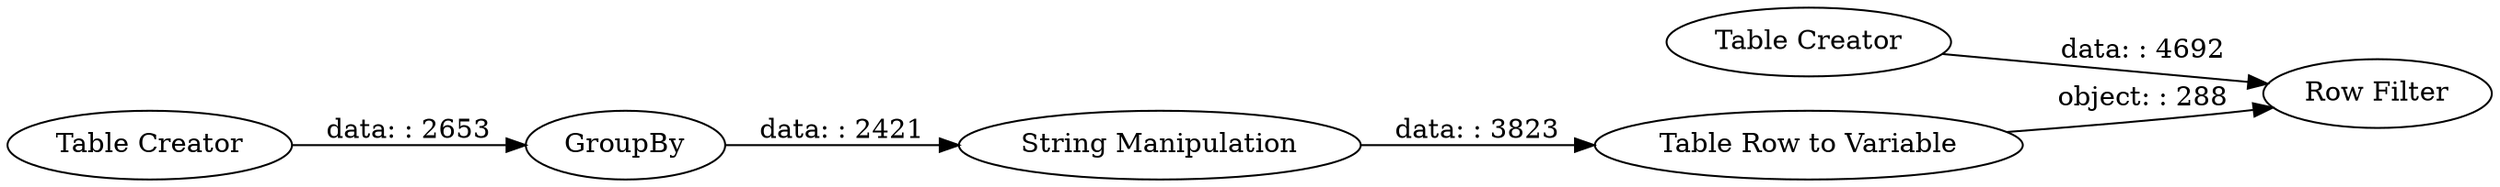 digraph {
	"-7245849385403366915_264" [label="String Manipulation"]
	"-7245849385403366915_262" [label="Table Creator"]
	"-7245849385403366915_261" [label="Table Creator"]
	"-7245849385403366915_263" [label=GroupBy]
	"-7245849385403366915_265" [label="Table Row to Variable"]
	"-7245849385403366915_266" [label="Row Filter"]
	"-7245849385403366915_264" -> "-7245849385403366915_265" [label="data: : 3823"]
	"-7245849385403366915_263" -> "-7245849385403366915_264" [label="data: : 2421"]
	"-7245849385403366915_265" -> "-7245849385403366915_266" [label="object: : 288"]
	"-7245849385403366915_262" -> "-7245849385403366915_263" [label="data: : 2653"]
	"-7245849385403366915_261" -> "-7245849385403366915_266" [label="data: : 4692"]
	rankdir=LR
}

